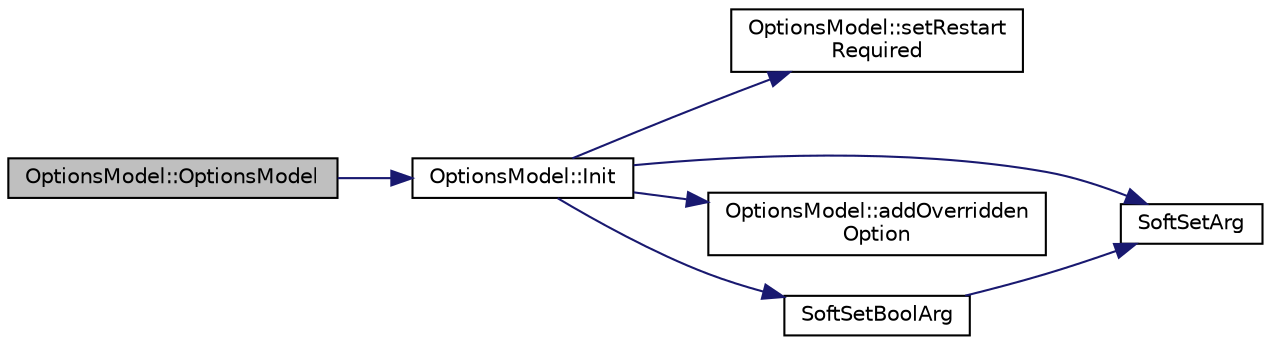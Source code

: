 digraph "OptionsModel::OptionsModel"
{
  edge [fontname="Helvetica",fontsize="10",labelfontname="Helvetica",labelfontsize="10"];
  node [fontname="Helvetica",fontsize="10",shape=record];
  rankdir="LR";
  Node0 [label="OptionsModel::OptionsModel",height=0.2,width=0.4,color="black", fillcolor="grey75", style="filled", fontcolor="black"];
  Node0 -> Node1 [color="midnightblue",fontsize="10",style="solid",fontname="Helvetica"];
  Node1 [label="OptionsModel::Init",height=0.2,width=0.4,color="black", fillcolor="white", style="filled",URL="$da/d1f/class_options_model.html#a0e02c341067bff7be262fede017fbea0"];
  Node1 -> Node2 [color="midnightblue",fontsize="10",style="solid",fontname="Helvetica"];
  Node2 [label="OptionsModel::setRestart\lRequired",height=0.2,width=0.4,color="black", fillcolor="white", style="filled",URL="$da/d1f/class_options_model.html#af25171526a18c4746132ff199e0b1d71"];
  Node1 -> Node3 [color="midnightblue",fontsize="10",style="solid",fontname="Helvetica"];
  Node3 [label="SoftSetArg",height=0.2,width=0.4,color="black", fillcolor="white", style="filled",URL="$df/d2d/util_8cpp.html#a9d94ca9f7c1496626992d1873e3f69df",tooltip="Set an argument if it doesn&#39;t already have a value. "];
  Node1 -> Node4 [color="midnightblue",fontsize="10",style="solid",fontname="Helvetica"];
  Node4 [label="OptionsModel::addOverridden\lOption",height=0.2,width=0.4,color="black", fillcolor="white", style="filled",URL="$da/d1f/class_options_model.html#ae4232e29bd4b828a96d7692deb12b343",tooltip="Add option to list of GUI options overridden through command line/config file. "];
  Node1 -> Node5 [color="midnightblue",fontsize="10",style="solid",fontname="Helvetica"];
  Node5 [label="SoftSetBoolArg",height=0.2,width=0.4,color="black", fillcolor="white", style="filled",URL="$df/d2d/util_8cpp.html#acb3060cad083d342898b6055e43692ae",tooltip="Set a boolean argument if it doesn&#39;t already have a value. "];
  Node5 -> Node3 [color="midnightblue",fontsize="10",style="solid",fontname="Helvetica"];
}
